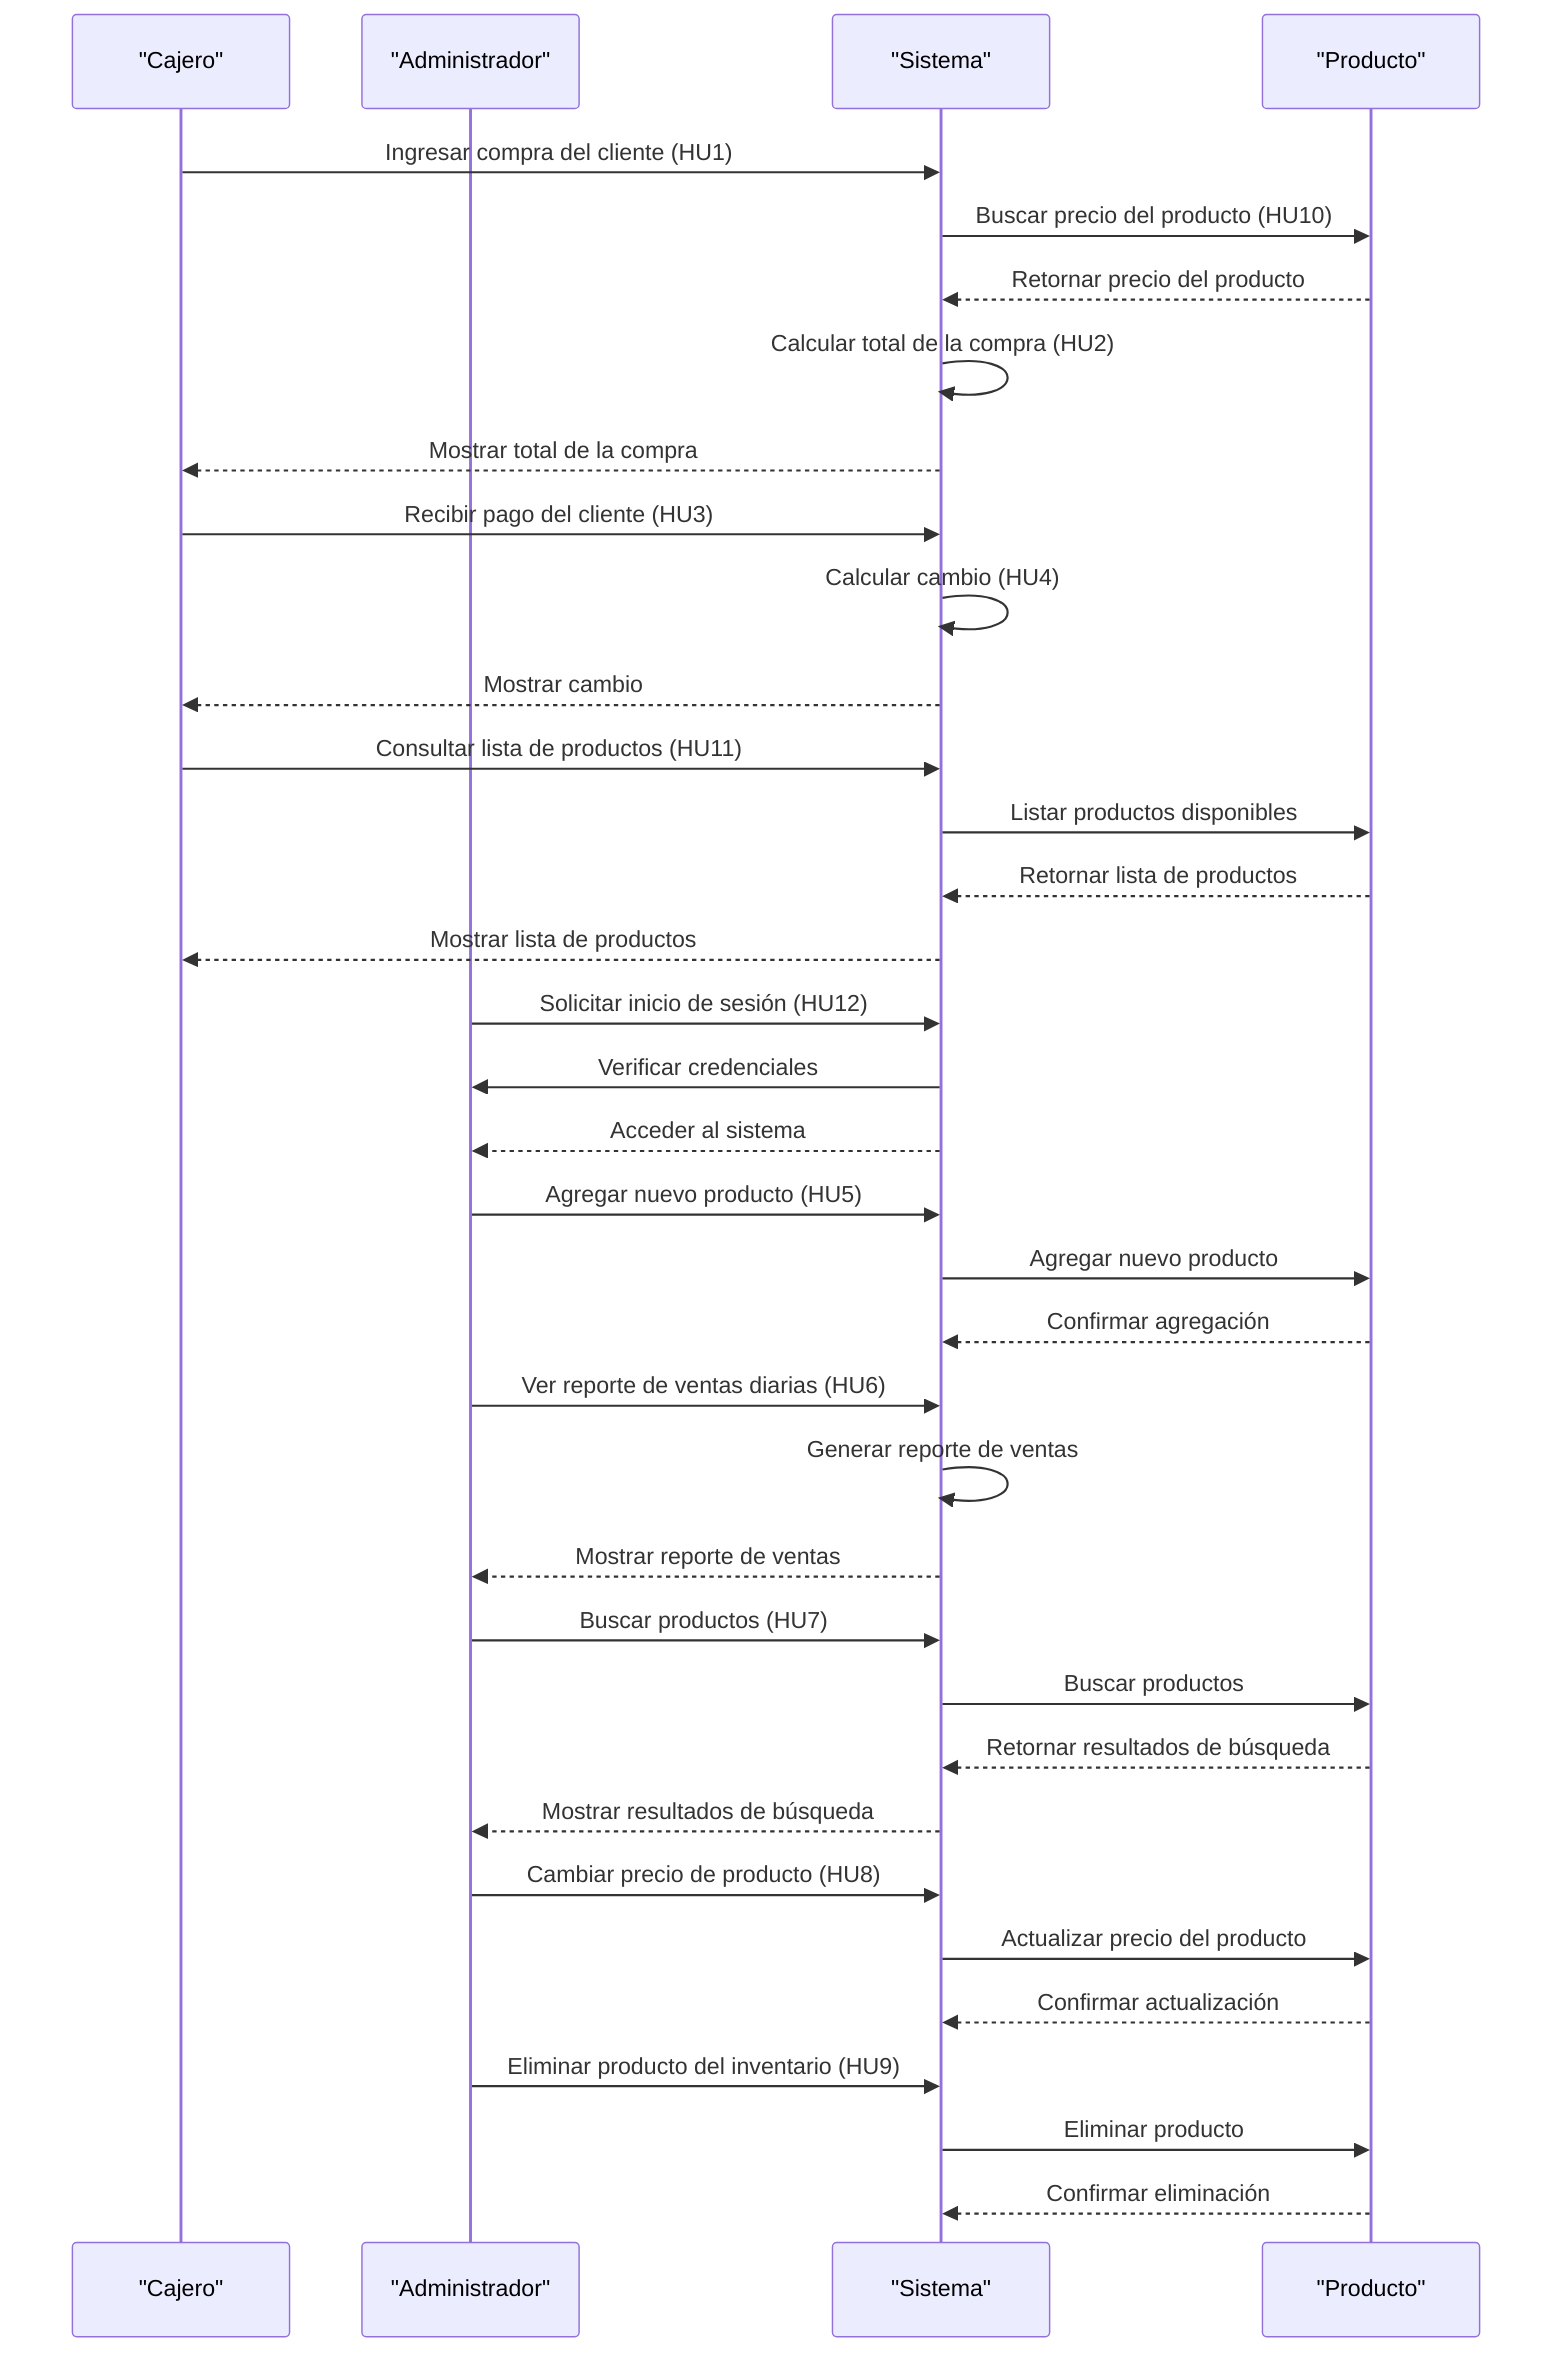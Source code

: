 sequenceDiagram
    participant Cajero as "Cajero"
    participant Administrador as "Administrador"
    participant Sistema as "Sistema"
    participant Producto as "Producto"

    Cajero->>Sistema: Ingresar compra del cliente (HU1)
    Sistema->>Producto: Buscar precio del producto (HU10)
    Producto-->>Sistema: Retornar precio del producto
    Sistema->>Sistema: Calcular total de la compra (HU2)
    Sistema-->>Cajero: Mostrar total de la compra

    Cajero->>Sistema: Recibir pago del cliente (HU3)
    Sistema->>Sistema: Calcular cambio (HU4)
    Sistema-->>Cajero: Mostrar cambio

    Cajero->>Sistema: Consultar lista de productos (HU11)
    Sistema->>Producto: Listar productos disponibles
    Producto-->>Sistema: Retornar lista de productos
    Sistema-->>Cajero: Mostrar lista de productos

    Administrador->>Sistema: Solicitar inicio de sesión (HU12)
    Sistema->>Administrador: Verificar credenciales
    Sistema-->>Administrador: Acceder al sistema

    Administrador->>Sistema: Agregar nuevo producto (HU5)
    Sistema->>Producto: Agregar nuevo producto
    Producto-->>Sistema: Confirmar agregación

    Administrador->>Sistema: Ver reporte de ventas diarias (HU6)
    Sistema->>Sistema: Generar reporte de ventas
    Sistema-->>Administrador: Mostrar reporte de ventas

    Administrador->>Sistema: Buscar productos (HU7)
    Sistema->>Producto: Buscar productos
    Producto-->>Sistema: Retornar resultados de búsqueda
    Sistema-->>Administrador: Mostrar resultados de búsqueda

    Administrador->>Sistema: Cambiar precio de producto (HU8)
    Sistema->>Producto: Actualizar precio del producto
    Producto-->>Sistema: Confirmar actualización

    Administrador->>Sistema: Eliminar producto del inventario (HU9)
    Sistema->>Producto: Eliminar producto
    Producto-->>Sistema: Confirmar eliminación